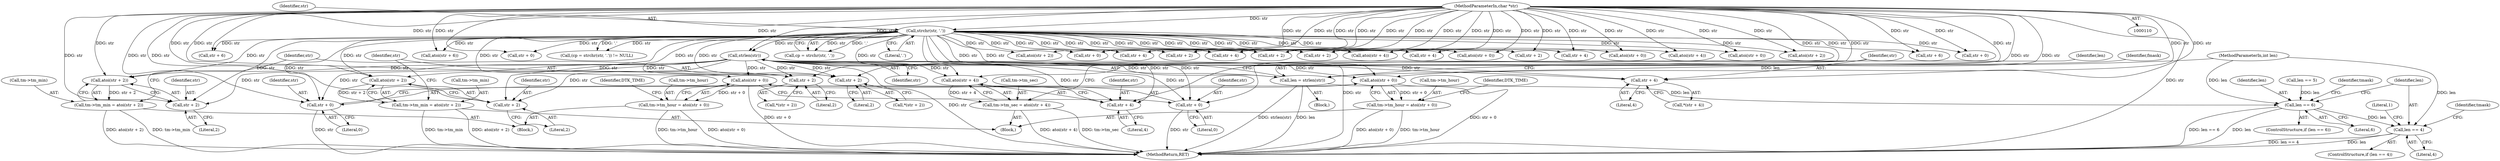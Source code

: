 digraph "0_postgres_4318daecc959886d001a6e79c6ea853e8b1dfb4b_0@API" {
"1000173" [label="(Call,strlen(str))"];
"1000124" [label="(Call,strchr(str, '.'))"];
"1000112" [label="(MethodParameterIn,char *str)"];
"1000171" [label="(Call,len = strlen(str))"];
"1000333" [label="(Call,len == 6)"];
"1000381" [label="(Call,len == 4)"];
"1000345" [label="(Call,atoi(str + 4))"];
"1000341" [label="(Call,tm->tm_sec = atoi(str + 4))"];
"1000346" [label="(Call,str + 4)"];
"1000351" [label="(Call,str + 4)"];
"1000359" [label="(Call,atoi(str + 2))"];
"1000355" [label="(Call,tm->tm_min = atoi(str + 2))"];
"1000360" [label="(Call,str + 2)"];
"1000365" [label="(Call,str + 2)"];
"1000373" [label="(Call,atoi(str + 0))"];
"1000369" [label="(Call,tm->tm_hour = atoi(str + 0))"];
"1000374" [label="(Call,str + 0)"];
"1000398" [label="(Call,atoi(str + 2))"];
"1000394" [label="(Call,tm->tm_min = atoi(str + 2))"];
"1000399" [label="(Call,str + 2)"];
"1000404" [label="(Call,str + 2)"];
"1000412" [label="(Call,atoi(str + 0))"];
"1000408" [label="(Call,tm->tm_hour = atoi(str + 0))"];
"1000413" [label="(Call,str + 0)"];
"1000365" [label="(Call,str + 2)"];
"1000382" [label="(Identifier,len)"];
"1000401" [label="(Literal,2)"];
"1000197" [label="(Call,str + 6)"];
"1000375" [label="(Identifier,str)"];
"1000362" [label="(Literal,2)"];
"1000376" [label="(Literal,0)"];
"1000345" [label="(Call,atoi(str + 4))"];
"1000383" [label="(Literal,4)"];
"1000128" [label="(Block,)"];
"1000352" [label="(Identifier,str)"];
"1000360" [label="(Call,str + 2)"];
"1000336" [label="(Block,)"];
"1000415" [label="(Literal,0)"];
"1000403" [label="(Call,*(str + 2))"];
"1000122" [label="(Call,cp = strchr(str, '.'))"];
"1000361" [label="(Identifier,str)"];
"1000125" [label="(Identifier,str)"];
"1000359" [label="(Call,atoi(str + 2))"];
"1000302" [label="(Call,str + 2)"];
"1000405" [label="(Identifier,str)"];
"1000421" [label="(MethodReturn,RET)"];
"1000297" [label="(Call,str + 2)"];
"1000356" [label="(Call,tm->tm_min)"];
"1000174" [label="(Identifier,str)"];
"1000413" [label="(Call,str + 0)"];
"1000173" [label="(Call,strlen(str))"];
"1000346" [label="(Call,str + 4)"];
"1000370" [label="(Call,tm->tm_hour)"];
"1000112" [label="(MethodParameterIn,char *str)"];
"1000216" [label="(Call,str + 4)"];
"1000366" [label="(Identifier,str)"];
"1000224" [label="(Call,atoi(str + 0))"];
"1000172" [label="(Identifier,len)"];
"1000259" [label="(Call,str + 2)"];
"1000353" [label="(Literal,4)"];
"1000351" [label="(Call,str + 4)"];
"1000373" [label="(Call,atoi(str + 0))"];
"1000126" [label="(Literal,'.')"];
"1000417" [label="(Identifier,DTK_TIME)"];
"1000395" [label="(Call,tm->tm_min)"];
"1000355" [label="(Call,tm->tm_min = atoi(str + 2))"];
"1000244" [label="(Call,atoi(str + 4))"];
"1000315" [label="(Call,atoi(str + 0))"];
"1000332" [label="(ControlStructure,if (len == 6))"];
"1000264" [label="(Call,str + 2)"];
"1000380" [label="(ControlStructure,if (len == 4))"];
"1000328" [label="(Identifier,fmask)"];
"1000387" [label="(Identifier,tmask)"];
"1000408" [label="(Call,tm->tm_hour = atoi(str + 0))"];
"1000342" [label="(Call,tm->tm_sec)"];
"1000211" [label="(Call,str + 4)"];
"1000406" [label="(Literal,2)"];
"1000272" [label="(Call,atoi(str + 0))"];
"1000400" [label="(Identifier,str)"];
"1000335" [label="(Literal,6)"];
"1000348" [label="(Literal,4)"];
"1000210" [label="(Call,atoi(str + 4))"];
"1000334" [label="(Identifier,len)"];
"1000364" [label="(Call,*(str + 2))"];
"1000296" [label="(Call,atoi(str + 2))"];
"1000316" [label="(Call,str + 0)"];
"1000171" [label="(Call,len = strlen(str))"];
"1000202" [label="(Call,str + 6)"];
"1000399" [label="(Call,str + 2)"];
"1000420" [label="(Literal,1)"];
"1000111" [label="(MethodParameterIn,int len)"];
"1000394" [label="(Call,tm->tm_min = atoi(str + 2))"];
"1000347" [label="(Identifier,str)"];
"1000333" [label="(Call,len == 6)"];
"1000196" [label="(Call,atoi(str + 6))"];
"1000225" [label="(Call,str + 0)"];
"1000369" [label="(Call,tm->tm_hour = atoi(str + 0))"];
"1000124" [label="(Call,strchr(str, '.'))"];
"1000284" [label="(Call,len == 5)"];
"1000258" [label="(Call,atoi(str + 2))"];
"1000398" [label="(Call,atoi(str + 2))"];
"1000367" [label="(Literal,2)"];
"1000339" [label="(Identifier,tmask)"];
"1000350" [label="(Call,*(str + 4))"];
"1000273" [label="(Call,str + 0)"];
"1000378" [label="(Identifier,DTK_TIME)"];
"1000414" [label="(Identifier,str)"];
"1000404" [label="(Call,str + 2)"];
"1000381" [label="(Call,len == 4)"];
"1000245" [label="(Call,str + 4)"];
"1000341" [label="(Call,tm->tm_sec = atoi(str + 4))"];
"1000384" [label="(Block,)"];
"1000250" [label="(Call,str + 4)"];
"1000412" [label="(Call,atoi(str + 0))"];
"1000409" [label="(Call,tm->tm_hour)"];
"1000374" [label="(Call,str + 0)"];
"1000121" [label="(Call,(cp = strchr(str, '.')) != NULL)"];
"1000173" -> "1000171"  [label="AST: "];
"1000173" -> "1000174"  [label="CFG: "];
"1000174" -> "1000173"  [label="AST: "];
"1000171" -> "1000173"  [label="CFG: "];
"1000173" -> "1000421"  [label="DDG: str"];
"1000173" -> "1000171"  [label="DDG: str"];
"1000124" -> "1000173"  [label="DDG: str"];
"1000112" -> "1000173"  [label="DDG: str"];
"1000173" -> "1000345"  [label="DDG: str"];
"1000173" -> "1000346"  [label="DDG: str"];
"1000173" -> "1000351"  [label="DDG: str"];
"1000173" -> "1000359"  [label="DDG: str"];
"1000173" -> "1000360"  [label="DDG: str"];
"1000173" -> "1000365"  [label="DDG: str"];
"1000173" -> "1000373"  [label="DDG: str"];
"1000173" -> "1000374"  [label="DDG: str"];
"1000173" -> "1000398"  [label="DDG: str"];
"1000173" -> "1000399"  [label="DDG: str"];
"1000173" -> "1000404"  [label="DDG: str"];
"1000173" -> "1000412"  [label="DDG: str"];
"1000173" -> "1000413"  [label="DDG: str"];
"1000124" -> "1000122"  [label="AST: "];
"1000124" -> "1000126"  [label="CFG: "];
"1000125" -> "1000124"  [label="AST: "];
"1000126" -> "1000124"  [label="AST: "];
"1000122" -> "1000124"  [label="CFG: "];
"1000124" -> "1000421"  [label="DDG: str"];
"1000124" -> "1000121"  [label="DDG: str"];
"1000124" -> "1000121"  [label="DDG: '.'"];
"1000124" -> "1000122"  [label="DDG: str"];
"1000124" -> "1000122"  [label="DDG: '.'"];
"1000112" -> "1000124"  [label="DDG: str"];
"1000124" -> "1000196"  [label="DDG: str"];
"1000124" -> "1000197"  [label="DDG: str"];
"1000124" -> "1000202"  [label="DDG: str"];
"1000124" -> "1000210"  [label="DDG: str"];
"1000124" -> "1000211"  [label="DDG: str"];
"1000124" -> "1000216"  [label="DDG: str"];
"1000124" -> "1000224"  [label="DDG: str"];
"1000124" -> "1000225"  [label="DDG: str"];
"1000124" -> "1000244"  [label="DDG: str"];
"1000124" -> "1000245"  [label="DDG: str"];
"1000124" -> "1000250"  [label="DDG: str"];
"1000124" -> "1000258"  [label="DDG: str"];
"1000124" -> "1000259"  [label="DDG: str"];
"1000124" -> "1000264"  [label="DDG: str"];
"1000124" -> "1000272"  [label="DDG: str"];
"1000124" -> "1000273"  [label="DDG: str"];
"1000124" -> "1000296"  [label="DDG: str"];
"1000124" -> "1000297"  [label="DDG: str"];
"1000124" -> "1000302"  [label="DDG: str"];
"1000124" -> "1000315"  [label="DDG: str"];
"1000124" -> "1000316"  [label="DDG: str"];
"1000124" -> "1000345"  [label="DDG: str"];
"1000124" -> "1000346"  [label="DDG: str"];
"1000124" -> "1000351"  [label="DDG: str"];
"1000124" -> "1000359"  [label="DDG: str"];
"1000124" -> "1000360"  [label="DDG: str"];
"1000124" -> "1000365"  [label="DDG: str"];
"1000124" -> "1000373"  [label="DDG: str"];
"1000124" -> "1000374"  [label="DDG: str"];
"1000124" -> "1000398"  [label="DDG: str"];
"1000124" -> "1000399"  [label="DDG: str"];
"1000124" -> "1000404"  [label="DDG: str"];
"1000124" -> "1000412"  [label="DDG: str"];
"1000124" -> "1000413"  [label="DDG: str"];
"1000112" -> "1000110"  [label="AST: "];
"1000112" -> "1000421"  [label="DDG: str"];
"1000112" -> "1000196"  [label="DDG: str"];
"1000112" -> "1000197"  [label="DDG: str"];
"1000112" -> "1000202"  [label="DDG: str"];
"1000112" -> "1000210"  [label="DDG: str"];
"1000112" -> "1000211"  [label="DDG: str"];
"1000112" -> "1000216"  [label="DDG: str"];
"1000112" -> "1000224"  [label="DDG: str"];
"1000112" -> "1000225"  [label="DDG: str"];
"1000112" -> "1000244"  [label="DDG: str"];
"1000112" -> "1000245"  [label="DDG: str"];
"1000112" -> "1000250"  [label="DDG: str"];
"1000112" -> "1000258"  [label="DDG: str"];
"1000112" -> "1000259"  [label="DDG: str"];
"1000112" -> "1000264"  [label="DDG: str"];
"1000112" -> "1000272"  [label="DDG: str"];
"1000112" -> "1000273"  [label="DDG: str"];
"1000112" -> "1000296"  [label="DDG: str"];
"1000112" -> "1000297"  [label="DDG: str"];
"1000112" -> "1000302"  [label="DDG: str"];
"1000112" -> "1000315"  [label="DDG: str"];
"1000112" -> "1000316"  [label="DDG: str"];
"1000112" -> "1000345"  [label="DDG: str"];
"1000112" -> "1000346"  [label="DDG: str"];
"1000112" -> "1000351"  [label="DDG: str"];
"1000112" -> "1000359"  [label="DDG: str"];
"1000112" -> "1000360"  [label="DDG: str"];
"1000112" -> "1000365"  [label="DDG: str"];
"1000112" -> "1000373"  [label="DDG: str"];
"1000112" -> "1000374"  [label="DDG: str"];
"1000112" -> "1000398"  [label="DDG: str"];
"1000112" -> "1000399"  [label="DDG: str"];
"1000112" -> "1000404"  [label="DDG: str"];
"1000112" -> "1000412"  [label="DDG: str"];
"1000112" -> "1000413"  [label="DDG: str"];
"1000171" -> "1000128"  [label="AST: "];
"1000172" -> "1000171"  [label="AST: "];
"1000328" -> "1000171"  [label="CFG: "];
"1000171" -> "1000421"  [label="DDG: len"];
"1000171" -> "1000421"  [label="DDG: strlen(str)"];
"1000111" -> "1000171"  [label="DDG: len"];
"1000171" -> "1000333"  [label="DDG: len"];
"1000333" -> "1000332"  [label="AST: "];
"1000333" -> "1000335"  [label="CFG: "];
"1000334" -> "1000333"  [label="AST: "];
"1000335" -> "1000333"  [label="AST: "];
"1000339" -> "1000333"  [label="CFG: "];
"1000382" -> "1000333"  [label="CFG: "];
"1000333" -> "1000421"  [label="DDG: len"];
"1000333" -> "1000421"  [label="DDG: len == 6"];
"1000284" -> "1000333"  [label="DDG: len"];
"1000111" -> "1000333"  [label="DDG: len"];
"1000333" -> "1000381"  [label="DDG: len"];
"1000381" -> "1000380"  [label="AST: "];
"1000381" -> "1000383"  [label="CFG: "];
"1000382" -> "1000381"  [label="AST: "];
"1000383" -> "1000381"  [label="AST: "];
"1000387" -> "1000381"  [label="CFG: "];
"1000420" -> "1000381"  [label="CFG: "];
"1000381" -> "1000421"  [label="DDG: len"];
"1000381" -> "1000421"  [label="DDG: len == 4"];
"1000111" -> "1000381"  [label="DDG: len"];
"1000345" -> "1000341"  [label="AST: "];
"1000345" -> "1000346"  [label="CFG: "];
"1000346" -> "1000345"  [label="AST: "];
"1000341" -> "1000345"  [label="CFG: "];
"1000345" -> "1000341"  [label="DDG: str + 4"];
"1000341" -> "1000336"  [label="AST: "];
"1000342" -> "1000341"  [label="AST: "];
"1000352" -> "1000341"  [label="CFG: "];
"1000341" -> "1000421"  [label="DDG: tm->tm_sec"];
"1000341" -> "1000421"  [label="DDG: atoi(str + 4)"];
"1000346" -> "1000348"  [label="CFG: "];
"1000347" -> "1000346"  [label="AST: "];
"1000348" -> "1000346"  [label="AST: "];
"1000351" -> "1000350"  [label="AST: "];
"1000351" -> "1000353"  [label="CFG: "];
"1000352" -> "1000351"  [label="AST: "];
"1000353" -> "1000351"  [label="AST: "];
"1000350" -> "1000351"  [label="CFG: "];
"1000359" -> "1000355"  [label="AST: "];
"1000359" -> "1000360"  [label="CFG: "];
"1000360" -> "1000359"  [label="AST: "];
"1000355" -> "1000359"  [label="CFG: "];
"1000359" -> "1000355"  [label="DDG: str + 2"];
"1000355" -> "1000336"  [label="AST: "];
"1000356" -> "1000355"  [label="AST: "];
"1000366" -> "1000355"  [label="CFG: "];
"1000355" -> "1000421"  [label="DDG: tm->tm_min"];
"1000355" -> "1000421"  [label="DDG: atoi(str + 2)"];
"1000360" -> "1000362"  [label="CFG: "];
"1000361" -> "1000360"  [label="AST: "];
"1000362" -> "1000360"  [label="AST: "];
"1000365" -> "1000364"  [label="AST: "];
"1000365" -> "1000367"  [label="CFG: "];
"1000366" -> "1000365"  [label="AST: "];
"1000367" -> "1000365"  [label="AST: "];
"1000364" -> "1000365"  [label="CFG: "];
"1000373" -> "1000369"  [label="AST: "];
"1000373" -> "1000374"  [label="CFG: "];
"1000374" -> "1000373"  [label="AST: "];
"1000369" -> "1000373"  [label="CFG: "];
"1000373" -> "1000421"  [label="DDG: str + 0"];
"1000373" -> "1000369"  [label="DDG: str + 0"];
"1000369" -> "1000336"  [label="AST: "];
"1000370" -> "1000369"  [label="AST: "];
"1000378" -> "1000369"  [label="CFG: "];
"1000369" -> "1000421"  [label="DDG: tm->tm_hour"];
"1000369" -> "1000421"  [label="DDG: atoi(str + 0)"];
"1000374" -> "1000376"  [label="CFG: "];
"1000375" -> "1000374"  [label="AST: "];
"1000376" -> "1000374"  [label="AST: "];
"1000374" -> "1000421"  [label="DDG: str"];
"1000398" -> "1000394"  [label="AST: "];
"1000398" -> "1000399"  [label="CFG: "];
"1000399" -> "1000398"  [label="AST: "];
"1000394" -> "1000398"  [label="CFG: "];
"1000398" -> "1000394"  [label="DDG: str + 2"];
"1000394" -> "1000384"  [label="AST: "];
"1000395" -> "1000394"  [label="AST: "];
"1000405" -> "1000394"  [label="CFG: "];
"1000394" -> "1000421"  [label="DDG: atoi(str + 2)"];
"1000394" -> "1000421"  [label="DDG: tm->tm_min"];
"1000399" -> "1000401"  [label="CFG: "];
"1000400" -> "1000399"  [label="AST: "];
"1000401" -> "1000399"  [label="AST: "];
"1000404" -> "1000403"  [label="AST: "];
"1000404" -> "1000406"  [label="CFG: "];
"1000405" -> "1000404"  [label="AST: "];
"1000406" -> "1000404"  [label="AST: "];
"1000403" -> "1000404"  [label="CFG: "];
"1000412" -> "1000408"  [label="AST: "];
"1000412" -> "1000413"  [label="CFG: "];
"1000413" -> "1000412"  [label="AST: "];
"1000408" -> "1000412"  [label="CFG: "];
"1000412" -> "1000421"  [label="DDG: str + 0"];
"1000412" -> "1000408"  [label="DDG: str + 0"];
"1000408" -> "1000384"  [label="AST: "];
"1000409" -> "1000408"  [label="AST: "];
"1000417" -> "1000408"  [label="CFG: "];
"1000408" -> "1000421"  [label="DDG: tm->tm_hour"];
"1000408" -> "1000421"  [label="DDG: atoi(str + 0)"];
"1000413" -> "1000415"  [label="CFG: "];
"1000414" -> "1000413"  [label="AST: "];
"1000415" -> "1000413"  [label="AST: "];
"1000413" -> "1000421"  [label="DDG: str"];
}
